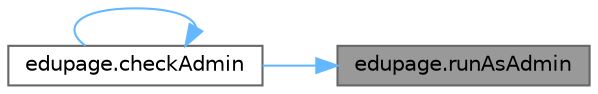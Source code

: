 digraph "edupage.runAsAdmin"
{
 // LATEX_PDF_SIZE
  bgcolor="transparent";
  edge [fontname=Helvetica,fontsize=10,labelfontname=Helvetica,labelfontsize=10];
  node [fontname=Helvetica,fontsize=10,shape=box,height=0.2,width=0.4];
  rankdir="RL";
  Node1 [label="edupage.runAsAdmin",height=0.2,width=0.4,color="gray40", fillcolor="grey60", style="filled", fontcolor="black",tooltip=" "];
  Node1 -> Node2 [dir="back",color="steelblue1",style="solid"];
  Node2 [label="edupage.checkAdmin",height=0.2,width=0.4,color="grey40", fillcolor="white", style="filled",URL="$d0/d52/namespaceedupage.html#a048ca9963d67feb89282ab12b5f70a49",tooltip=" "];
  Node2 -> Node2 [dir="back",color="steelblue1",style="solid"];
}
